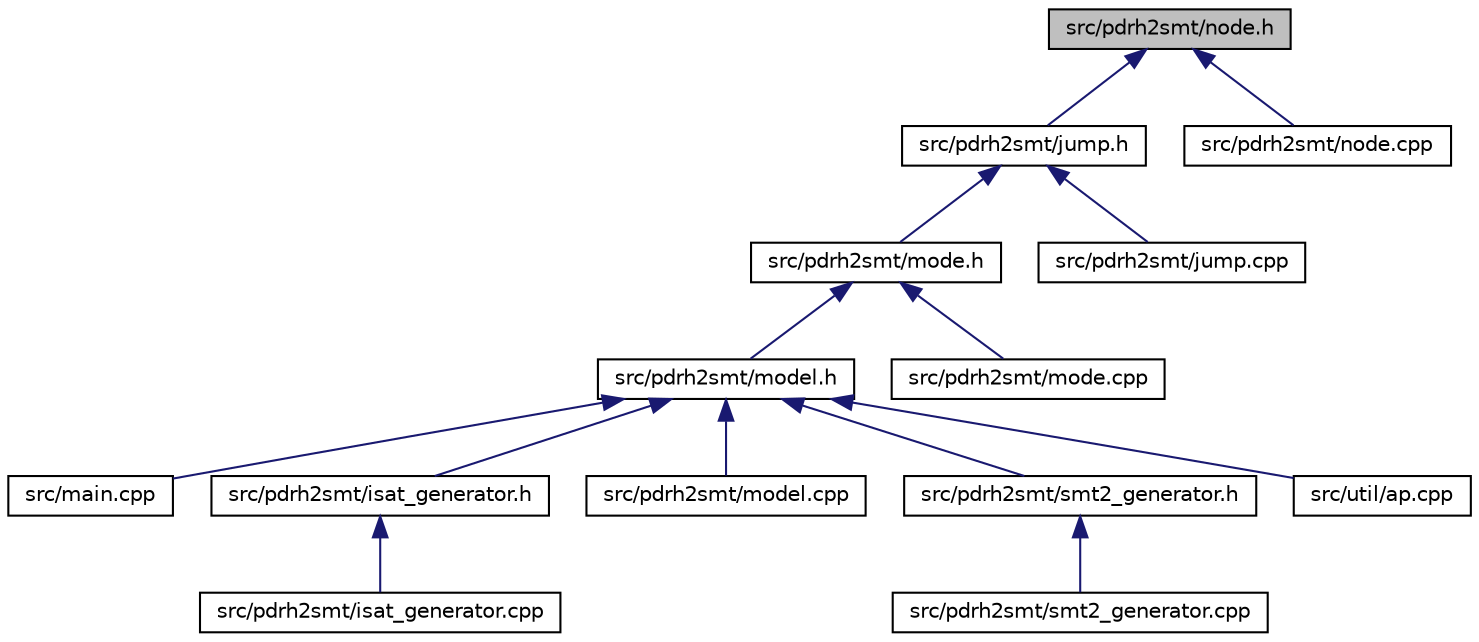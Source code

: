 digraph "src/pdrh2smt/node.h"
{
  edge [fontname="Helvetica",fontsize="10",labelfontname="Helvetica",labelfontsize="10"];
  node [fontname="Helvetica",fontsize="10",shape=record];
  Node1 [label="src/pdrh2smt/node.h",height=0.2,width=0.4,color="black", fillcolor="grey75", style="filled", fontcolor="black"];
  Node1 -> Node2 [dir="back",color="midnightblue",fontsize="10",style="solid",fontname="Helvetica"];
  Node2 [label="src/pdrh2smt/jump.h",height=0.2,width=0.4,color="black", fillcolor="white", style="filled",URL="$jump_8h.html"];
  Node2 -> Node3 [dir="back",color="midnightblue",fontsize="10",style="solid",fontname="Helvetica"];
  Node3 [label="src/pdrh2smt/mode.h",height=0.2,width=0.4,color="black", fillcolor="white", style="filled",URL="$mode_8h.html"];
  Node3 -> Node4 [dir="back",color="midnightblue",fontsize="10",style="solid",fontname="Helvetica"];
  Node4 [label="src/pdrh2smt/model.h",height=0.2,width=0.4,color="black", fillcolor="white", style="filled",URL="$model_8h.html"];
  Node4 -> Node5 [dir="back",color="midnightblue",fontsize="10",style="solid",fontname="Helvetica"];
  Node5 [label="src/main.cpp",height=0.2,width=0.4,color="black", fillcolor="white", style="filled",URL="$main_8cpp.html"];
  Node4 -> Node6 [dir="back",color="midnightblue",fontsize="10",style="solid",fontname="Helvetica"];
  Node6 [label="src/pdrh2smt/isat_generator.h",height=0.2,width=0.4,color="black", fillcolor="white", style="filled",URL="$isat__generator_8h.html"];
  Node6 -> Node7 [dir="back",color="midnightblue",fontsize="10",style="solid",fontname="Helvetica"];
  Node7 [label="src/pdrh2smt/isat_generator.cpp",height=0.2,width=0.4,color="black", fillcolor="white", style="filled",URL="$isat__generator_8cpp.html"];
  Node4 -> Node8 [dir="back",color="midnightblue",fontsize="10",style="solid",fontname="Helvetica"];
  Node8 [label="src/pdrh2smt/model.cpp",height=0.2,width=0.4,color="black", fillcolor="white", style="filled",URL="$model_8cpp.html"];
  Node4 -> Node9 [dir="back",color="midnightblue",fontsize="10",style="solid",fontname="Helvetica"];
  Node9 [label="src/pdrh2smt/smt2_generator.h",height=0.2,width=0.4,color="black", fillcolor="white", style="filled",URL="$pdrh2smt_2smt2__generator_8h.html"];
  Node9 -> Node10 [dir="back",color="midnightblue",fontsize="10",style="solid",fontname="Helvetica"];
  Node10 [label="src/pdrh2smt/smt2_generator.cpp",height=0.2,width=0.4,color="black", fillcolor="white", style="filled",URL="$pdrh2smt_2smt2__generator_8cpp.html"];
  Node4 -> Node11 [dir="back",color="midnightblue",fontsize="10",style="solid",fontname="Helvetica"];
  Node11 [label="src/util/ap.cpp",height=0.2,width=0.4,color="black", fillcolor="white", style="filled",URL="$ap_8cpp.html"];
  Node3 -> Node12 [dir="back",color="midnightblue",fontsize="10",style="solid",fontname="Helvetica"];
  Node12 [label="src/pdrh2smt/mode.cpp",height=0.2,width=0.4,color="black", fillcolor="white", style="filled",URL="$mode_8cpp.html"];
  Node2 -> Node13 [dir="back",color="midnightblue",fontsize="10",style="solid",fontname="Helvetica"];
  Node13 [label="src/pdrh2smt/jump.cpp",height=0.2,width=0.4,color="black", fillcolor="white", style="filled",URL="$jump_8cpp.html"];
  Node1 -> Node14 [dir="back",color="midnightblue",fontsize="10",style="solid",fontname="Helvetica"];
  Node14 [label="src/pdrh2smt/node.cpp",height=0.2,width=0.4,color="black", fillcolor="white", style="filled",URL="$node_8cpp.html"];
}
